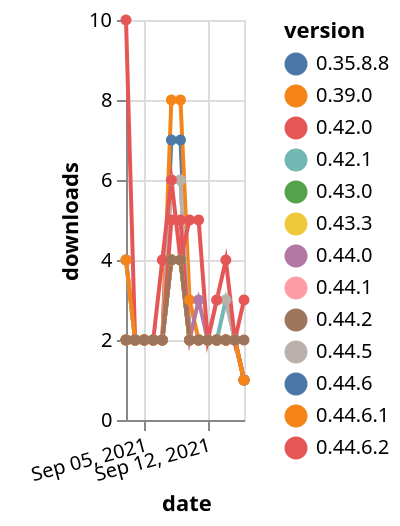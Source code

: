 {"$schema": "https://vega.github.io/schema/vega-lite/v5.json", "description": "A simple bar chart with embedded data.", "data": {"values": [{"date": "2021-09-03", "total": 833, "delta": 2, "version": "0.42.1"}, {"date": "2021-09-04", "total": 835, "delta": 2, "version": "0.42.1"}, {"date": "2021-09-05", "total": 837, "delta": 2, "version": "0.42.1"}, {"date": "2021-09-06", "total": 839, "delta": 2, "version": "0.42.1"}, {"date": "2021-09-07", "total": 841, "delta": 2, "version": "0.42.1"}, {"date": "2021-09-08", "total": 847, "delta": 6, "version": "0.42.1"}, {"date": "2021-09-09", "total": 853, "delta": 6, "version": "0.42.1"}, {"date": "2021-09-10", "total": 855, "delta": 2, "version": "0.42.1"}, {"date": "2021-09-11", "total": 857, "delta": 2, "version": "0.42.1"}, {"date": "2021-09-12", "total": 859, "delta": 2, "version": "0.42.1"}, {"date": "2021-09-13", "total": 861, "delta": 2, "version": "0.42.1"}, {"date": "2021-09-14", "total": 864, "delta": 3, "version": "0.42.1"}, {"date": "2021-09-15", "total": 866, "delta": 2, "version": "0.42.1"}, {"date": "2021-09-16", "total": 867, "delta": 1, "version": "0.42.1"}, {"date": "2021-09-03", "total": 726, "delta": 2, "version": "0.43.0"}, {"date": "2021-09-04", "total": 728, "delta": 2, "version": "0.43.0"}, {"date": "2021-09-05", "total": 730, "delta": 2, "version": "0.43.0"}, {"date": "2021-09-06", "total": 732, "delta": 2, "version": "0.43.0"}, {"date": "2021-09-07", "total": 734, "delta": 2, "version": "0.43.0"}, {"date": "2021-09-08", "total": 738, "delta": 4, "version": "0.43.0"}, {"date": "2021-09-09", "total": 742, "delta": 4, "version": "0.43.0"}, {"date": "2021-09-10", "total": 744, "delta": 2, "version": "0.43.0"}, {"date": "2021-09-11", "total": 746, "delta": 2, "version": "0.43.0"}, {"date": "2021-09-12", "total": 748, "delta": 2, "version": "0.43.0"}, {"date": "2021-09-13", "total": 750, "delta": 2, "version": "0.43.0"}, {"date": "2021-09-14", "total": 752, "delta": 2, "version": "0.43.0"}, {"date": "2021-09-15", "total": 754, "delta": 2, "version": "0.43.0"}, {"date": "2021-09-16", "total": 755, "delta": 1, "version": "0.43.0"}, {"date": "2021-09-03", "total": 842, "delta": 2, "version": "0.35.8.8"}, {"date": "2021-09-04", "total": 844, "delta": 2, "version": "0.35.8.8"}, {"date": "2021-09-05", "total": 846, "delta": 2, "version": "0.35.8.8"}, {"date": "2021-09-06", "total": 848, "delta": 2, "version": "0.35.8.8"}, {"date": "2021-09-07", "total": 850, "delta": 2, "version": "0.35.8.8"}, {"date": "2021-09-08", "total": 857, "delta": 7, "version": "0.35.8.8"}, {"date": "2021-09-09", "total": 864, "delta": 7, "version": "0.35.8.8"}, {"date": "2021-09-10", "total": 866, "delta": 2, "version": "0.35.8.8"}, {"date": "2021-09-11", "total": 868, "delta": 2, "version": "0.35.8.8"}, {"date": "2021-09-12", "total": 870, "delta": 2, "version": "0.35.8.8"}, {"date": "2021-09-13", "total": 872, "delta": 2, "version": "0.35.8.8"}, {"date": "2021-09-14", "total": 874, "delta": 2, "version": "0.35.8.8"}, {"date": "2021-09-15", "total": 876, "delta": 2, "version": "0.35.8.8"}, {"date": "2021-09-16", "total": 877, "delta": 1, "version": "0.35.8.8"}, {"date": "2021-09-03", "total": 373, "delta": 2, "version": "0.44.1"}, {"date": "2021-09-04", "total": 375, "delta": 2, "version": "0.44.1"}, {"date": "2021-09-05", "total": 377, "delta": 2, "version": "0.44.1"}, {"date": "2021-09-06", "total": 379, "delta": 2, "version": "0.44.1"}, {"date": "2021-09-07", "total": 381, "delta": 2, "version": "0.44.1"}, {"date": "2021-09-08", "total": 385, "delta": 4, "version": "0.44.1"}, {"date": "2021-09-09", "total": 389, "delta": 4, "version": "0.44.1"}, {"date": "2021-09-10", "total": 391, "delta": 2, "version": "0.44.1"}, {"date": "2021-09-11", "total": 393, "delta": 2, "version": "0.44.1"}, {"date": "2021-09-12", "total": 395, "delta": 2, "version": "0.44.1"}, {"date": "2021-09-13", "total": 397, "delta": 2, "version": "0.44.1"}, {"date": "2021-09-14", "total": 399, "delta": 2, "version": "0.44.1"}, {"date": "2021-09-15", "total": 401, "delta": 2, "version": "0.44.1"}, {"date": "2021-09-16", "total": 402, "delta": 1, "version": "0.44.1"}, {"date": "2021-09-03", "total": 956, "delta": 2, "version": "0.39.0"}, {"date": "2021-09-04", "total": 958, "delta": 2, "version": "0.39.0"}, {"date": "2021-09-05", "total": 960, "delta": 2, "version": "0.39.0"}, {"date": "2021-09-06", "total": 962, "delta": 2, "version": "0.39.0"}, {"date": "2021-09-07", "total": 964, "delta": 2, "version": "0.39.0"}, {"date": "2021-09-08", "total": 972, "delta": 8, "version": "0.39.0"}, {"date": "2021-09-09", "total": 980, "delta": 8, "version": "0.39.0"}, {"date": "2021-09-10", "total": 983, "delta": 3, "version": "0.39.0"}, {"date": "2021-09-11", "total": 985, "delta": 2, "version": "0.39.0"}, {"date": "2021-09-12", "total": 987, "delta": 2, "version": "0.39.0"}, {"date": "2021-09-13", "total": 989, "delta": 2, "version": "0.39.0"}, {"date": "2021-09-14", "total": 991, "delta": 2, "version": "0.39.0"}, {"date": "2021-09-15", "total": 993, "delta": 2, "version": "0.39.0"}, {"date": "2021-09-16", "total": 994, "delta": 1, "version": "0.39.0"}, {"date": "2021-09-03", "total": 137, "delta": 4, "version": "0.44.6"}, {"date": "2021-09-04", "total": 139, "delta": 2, "version": "0.44.6"}, {"date": "2021-09-05", "total": 141, "delta": 2, "version": "0.44.6"}, {"date": "2021-09-06", "total": 143, "delta": 2, "version": "0.44.6"}, {"date": "2021-09-07", "total": 145, "delta": 2, "version": "0.44.6"}, {"date": "2021-09-08", "total": 149, "delta": 4, "version": "0.44.6"}, {"date": "2021-09-09", "total": 153, "delta": 4, "version": "0.44.6"}, {"date": "2021-09-10", "total": 155, "delta": 2, "version": "0.44.6"}, {"date": "2021-09-11", "total": 157, "delta": 2, "version": "0.44.6"}, {"date": "2021-09-12", "total": 159, "delta": 2, "version": "0.44.6"}, {"date": "2021-09-13", "total": 161, "delta": 2, "version": "0.44.6"}, {"date": "2021-09-14", "total": 163, "delta": 2, "version": "0.44.6"}, {"date": "2021-09-15", "total": 165, "delta": 2, "version": "0.44.6"}, {"date": "2021-09-16", "total": 166, "delta": 1, "version": "0.44.6"}, {"date": "2021-09-03", "total": 509, "delta": 4, "version": "0.44.5"}, {"date": "2021-09-04", "total": 511, "delta": 2, "version": "0.44.5"}, {"date": "2021-09-05", "total": 513, "delta": 2, "version": "0.44.5"}, {"date": "2021-09-06", "total": 515, "delta": 2, "version": "0.44.5"}, {"date": "2021-09-07", "total": 517, "delta": 2, "version": "0.44.5"}, {"date": "2021-09-08", "total": 523, "delta": 6, "version": "0.44.5"}, {"date": "2021-09-09", "total": 529, "delta": 6, "version": "0.44.5"}, {"date": "2021-09-10", "total": 531, "delta": 2, "version": "0.44.5"}, {"date": "2021-09-11", "total": 533, "delta": 2, "version": "0.44.5"}, {"date": "2021-09-12", "total": 535, "delta": 2, "version": "0.44.5"}, {"date": "2021-09-13", "total": 538, "delta": 3, "version": "0.44.5"}, {"date": "2021-09-14", "total": 541, "delta": 3, "version": "0.44.5"}, {"date": "2021-09-15", "total": 543, "delta": 2, "version": "0.44.5"}, {"date": "2021-09-16", "total": 544, "delta": 1, "version": "0.44.5"}, {"date": "2021-09-03", "total": 390, "delta": 2, "version": "0.44.0"}, {"date": "2021-09-04", "total": 392, "delta": 2, "version": "0.44.0"}, {"date": "2021-09-05", "total": 394, "delta": 2, "version": "0.44.0"}, {"date": "2021-09-06", "total": 396, "delta": 2, "version": "0.44.0"}, {"date": "2021-09-07", "total": 398, "delta": 2, "version": "0.44.0"}, {"date": "2021-09-08", "total": 402, "delta": 4, "version": "0.44.0"}, {"date": "2021-09-09", "total": 406, "delta": 4, "version": "0.44.0"}, {"date": "2021-09-10", "total": 408, "delta": 2, "version": "0.44.0"}, {"date": "2021-09-11", "total": 411, "delta": 3, "version": "0.44.0"}, {"date": "2021-09-12", "total": 413, "delta": 2, "version": "0.44.0"}, {"date": "2021-09-13", "total": 415, "delta": 2, "version": "0.44.0"}, {"date": "2021-09-14", "total": 417, "delta": 2, "version": "0.44.0"}, {"date": "2021-09-15", "total": 419, "delta": 2, "version": "0.44.0"}, {"date": "2021-09-16", "total": 420, "delta": 1, "version": "0.44.0"}, {"date": "2021-09-03", "total": 526, "delta": 2, "version": "0.43.3"}, {"date": "2021-09-04", "total": 528, "delta": 2, "version": "0.43.3"}, {"date": "2021-09-05", "total": 530, "delta": 2, "version": "0.43.3"}, {"date": "2021-09-06", "total": 532, "delta": 2, "version": "0.43.3"}, {"date": "2021-09-07", "total": 534, "delta": 2, "version": "0.43.3"}, {"date": "2021-09-08", "total": 538, "delta": 4, "version": "0.43.3"}, {"date": "2021-09-09", "total": 542, "delta": 4, "version": "0.43.3"}, {"date": "2021-09-10", "total": 544, "delta": 2, "version": "0.43.3"}, {"date": "2021-09-11", "total": 546, "delta": 2, "version": "0.43.3"}, {"date": "2021-09-12", "total": 548, "delta": 2, "version": "0.43.3"}, {"date": "2021-09-13", "total": 550, "delta": 2, "version": "0.43.3"}, {"date": "2021-09-14", "total": 552, "delta": 2, "version": "0.43.3"}, {"date": "2021-09-15", "total": 554, "delta": 2, "version": "0.43.3"}, {"date": "2021-09-16", "total": 555, "delta": 1, "version": "0.43.3"}, {"date": "2021-09-03", "total": 751, "delta": 2, "version": "0.42.0"}, {"date": "2021-09-04", "total": 753, "delta": 2, "version": "0.42.0"}, {"date": "2021-09-05", "total": 755, "delta": 2, "version": "0.42.0"}, {"date": "2021-09-06", "total": 757, "delta": 2, "version": "0.42.0"}, {"date": "2021-09-07", "total": 759, "delta": 2, "version": "0.42.0"}, {"date": "2021-09-08", "total": 764, "delta": 5, "version": "0.42.0"}, {"date": "2021-09-09", "total": 769, "delta": 5, "version": "0.42.0"}, {"date": "2021-09-10", "total": 771, "delta": 2, "version": "0.42.0"}, {"date": "2021-09-11", "total": 773, "delta": 2, "version": "0.42.0"}, {"date": "2021-09-12", "total": 775, "delta": 2, "version": "0.42.0"}, {"date": "2021-09-13", "total": 777, "delta": 2, "version": "0.42.0"}, {"date": "2021-09-14", "total": 779, "delta": 2, "version": "0.42.0"}, {"date": "2021-09-15", "total": 781, "delta": 2, "version": "0.42.0"}, {"date": "2021-09-16", "total": 782, "delta": 1, "version": "0.42.0"}, {"date": "2021-09-03", "total": 115, "delta": 10, "version": "0.44.6.2"}, {"date": "2021-09-04", "total": 117, "delta": 2, "version": "0.44.6.2"}, {"date": "2021-09-05", "total": 119, "delta": 2, "version": "0.44.6.2"}, {"date": "2021-09-06", "total": 121, "delta": 2, "version": "0.44.6.2"}, {"date": "2021-09-07", "total": 125, "delta": 4, "version": "0.44.6.2"}, {"date": "2021-09-08", "total": 131, "delta": 6, "version": "0.44.6.2"}, {"date": "2021-09-09", "total": 135, "delta": 4, "version": "0.44.6.2"}, {"date": "2021-09-10", "total": 140, "delta": 5, "version": "0.44.6.2"}, {"date": "2021-09-11", "total": 145, "delta": 5, "version": "0.44.6.2"}, {"date": "2021-09-12", "total": 147, "delta": 2, "version": "0.44.6.2"}, {"date": "2021-09-13", "total": 150, "delta": 3, "version": "0.44.6.2"}, {"date": "2021-09-14", "total": 154, "delta": 4, "version": "0.44.6.2"}, {"date": "2021-09-15", "total": 156, "delta": 2, "version": "0.44.6.2"}, {"date": "2021-09-16", "total": 159, "delta": 3, "version": "0.44.6.2"}, {"date": "2021-09-03", "total": 149, "delta": 4, "version": "0.44.6.1"}, {"date": "2021-09-04", "total": 151, "delta": 2, "version": "0.44.6.1"}, {"date": "2021-09-05", "total": 153, "delta": 2, "version": "0.44.6.1"}, {"date": "2021-09-06", "total": 155, "delta": 2, "version": "0.44.6.1"}, {"date": "2021-09-07", "total": 157, "delta": 2, "version": "0.44.6.1"}, {"date": "2021-09-08", "total": 161, "delta": 4, "version": "0.44.6.1"}, {"date": "2021-09-09", "total": 165, "delta": 4, "version": "0.44.6.1"}, {"date": "2021-09-10", "total": 167, "delta": 2, "version": "0.44.6.1"}, {"date": "2021-09-11", "total": 169, "delta": 2, "version": "0.44.6.1"}, {"date": "2021-09-12", "total": 171, "delta": 2, "version": "0.44.6.1"}, {"date": "2021-09-13", "total": 173, "delta": 2, "version": "0.44.6.1"}, {"date": "2021-09-14", "total": 175, "delta": 2, "version": "0.44.6.1"}, {"date": "2021-09-15", "total": 177, "delta": 2, "version": "0.44.6.1"}, {"date": "2021-09-16", "total": 178, "delta": 1, "version": "0.44.6.1"}, {"date": "2021-09-03", "total": 389, "delta": 2, "version": "0.44.2"}, {"date": "2021-09-04", "total": 391, "delta": 2, "version": "0.44.2"}, {"date": "2021-09-05", "total": 393, "delta": 2, "version": "0.44.2"}, {"date": "2021-09-06", "total": 395, "delta": 2, "version": "0.44.2"}, {"date": "2021-09-07", "total": 397, "delta": 2, "version": "0.44.2"}, {"date": "2021-09-08", "total": 401, "delta": 4, "version": "0.44.2"}, {"date": "2021-09-09", "total": 405, "delta": 4, "version": "0.44.2"}, {"date": "2021-09-10", "total": 407, "delta": 2, "version": "0.44.2"}, {"date": "2021-09-11", "total": 409, "delta": 2, "version": "0.44.2"}, {"date": "2021-09-12", "total": 411, "delta": 2, "version": "0.44.2"}, {"date": "2021-09-13", "total": 413, "delta": 2, "version": "0.44.2"}, {"date": "2021-09-14", "total": 415, "delta": 2, "version": "0.44.2"}, {"date": "2021-09-15", "total": 417, "delta": 2, "version": "0.44.2"}, {"date": "2021-09-16", "total": 419, "delta": 2, "version": "0.44.2"}]}, "width": "container", "mark": {"type": "line", "point": {"filled": true}}, "encoding": {"x": {"field": "date", "type": "temporal", "timeUnit": "yearmonthdate", "title": "date", "axis": {"labelAngle": -15}}, "y": {"field": "delta", "type": "quantitative", "title": "downloads"}, "color": {"field": "version", "type": "nominal"}, "tooltip": {"field": "delta"}}}